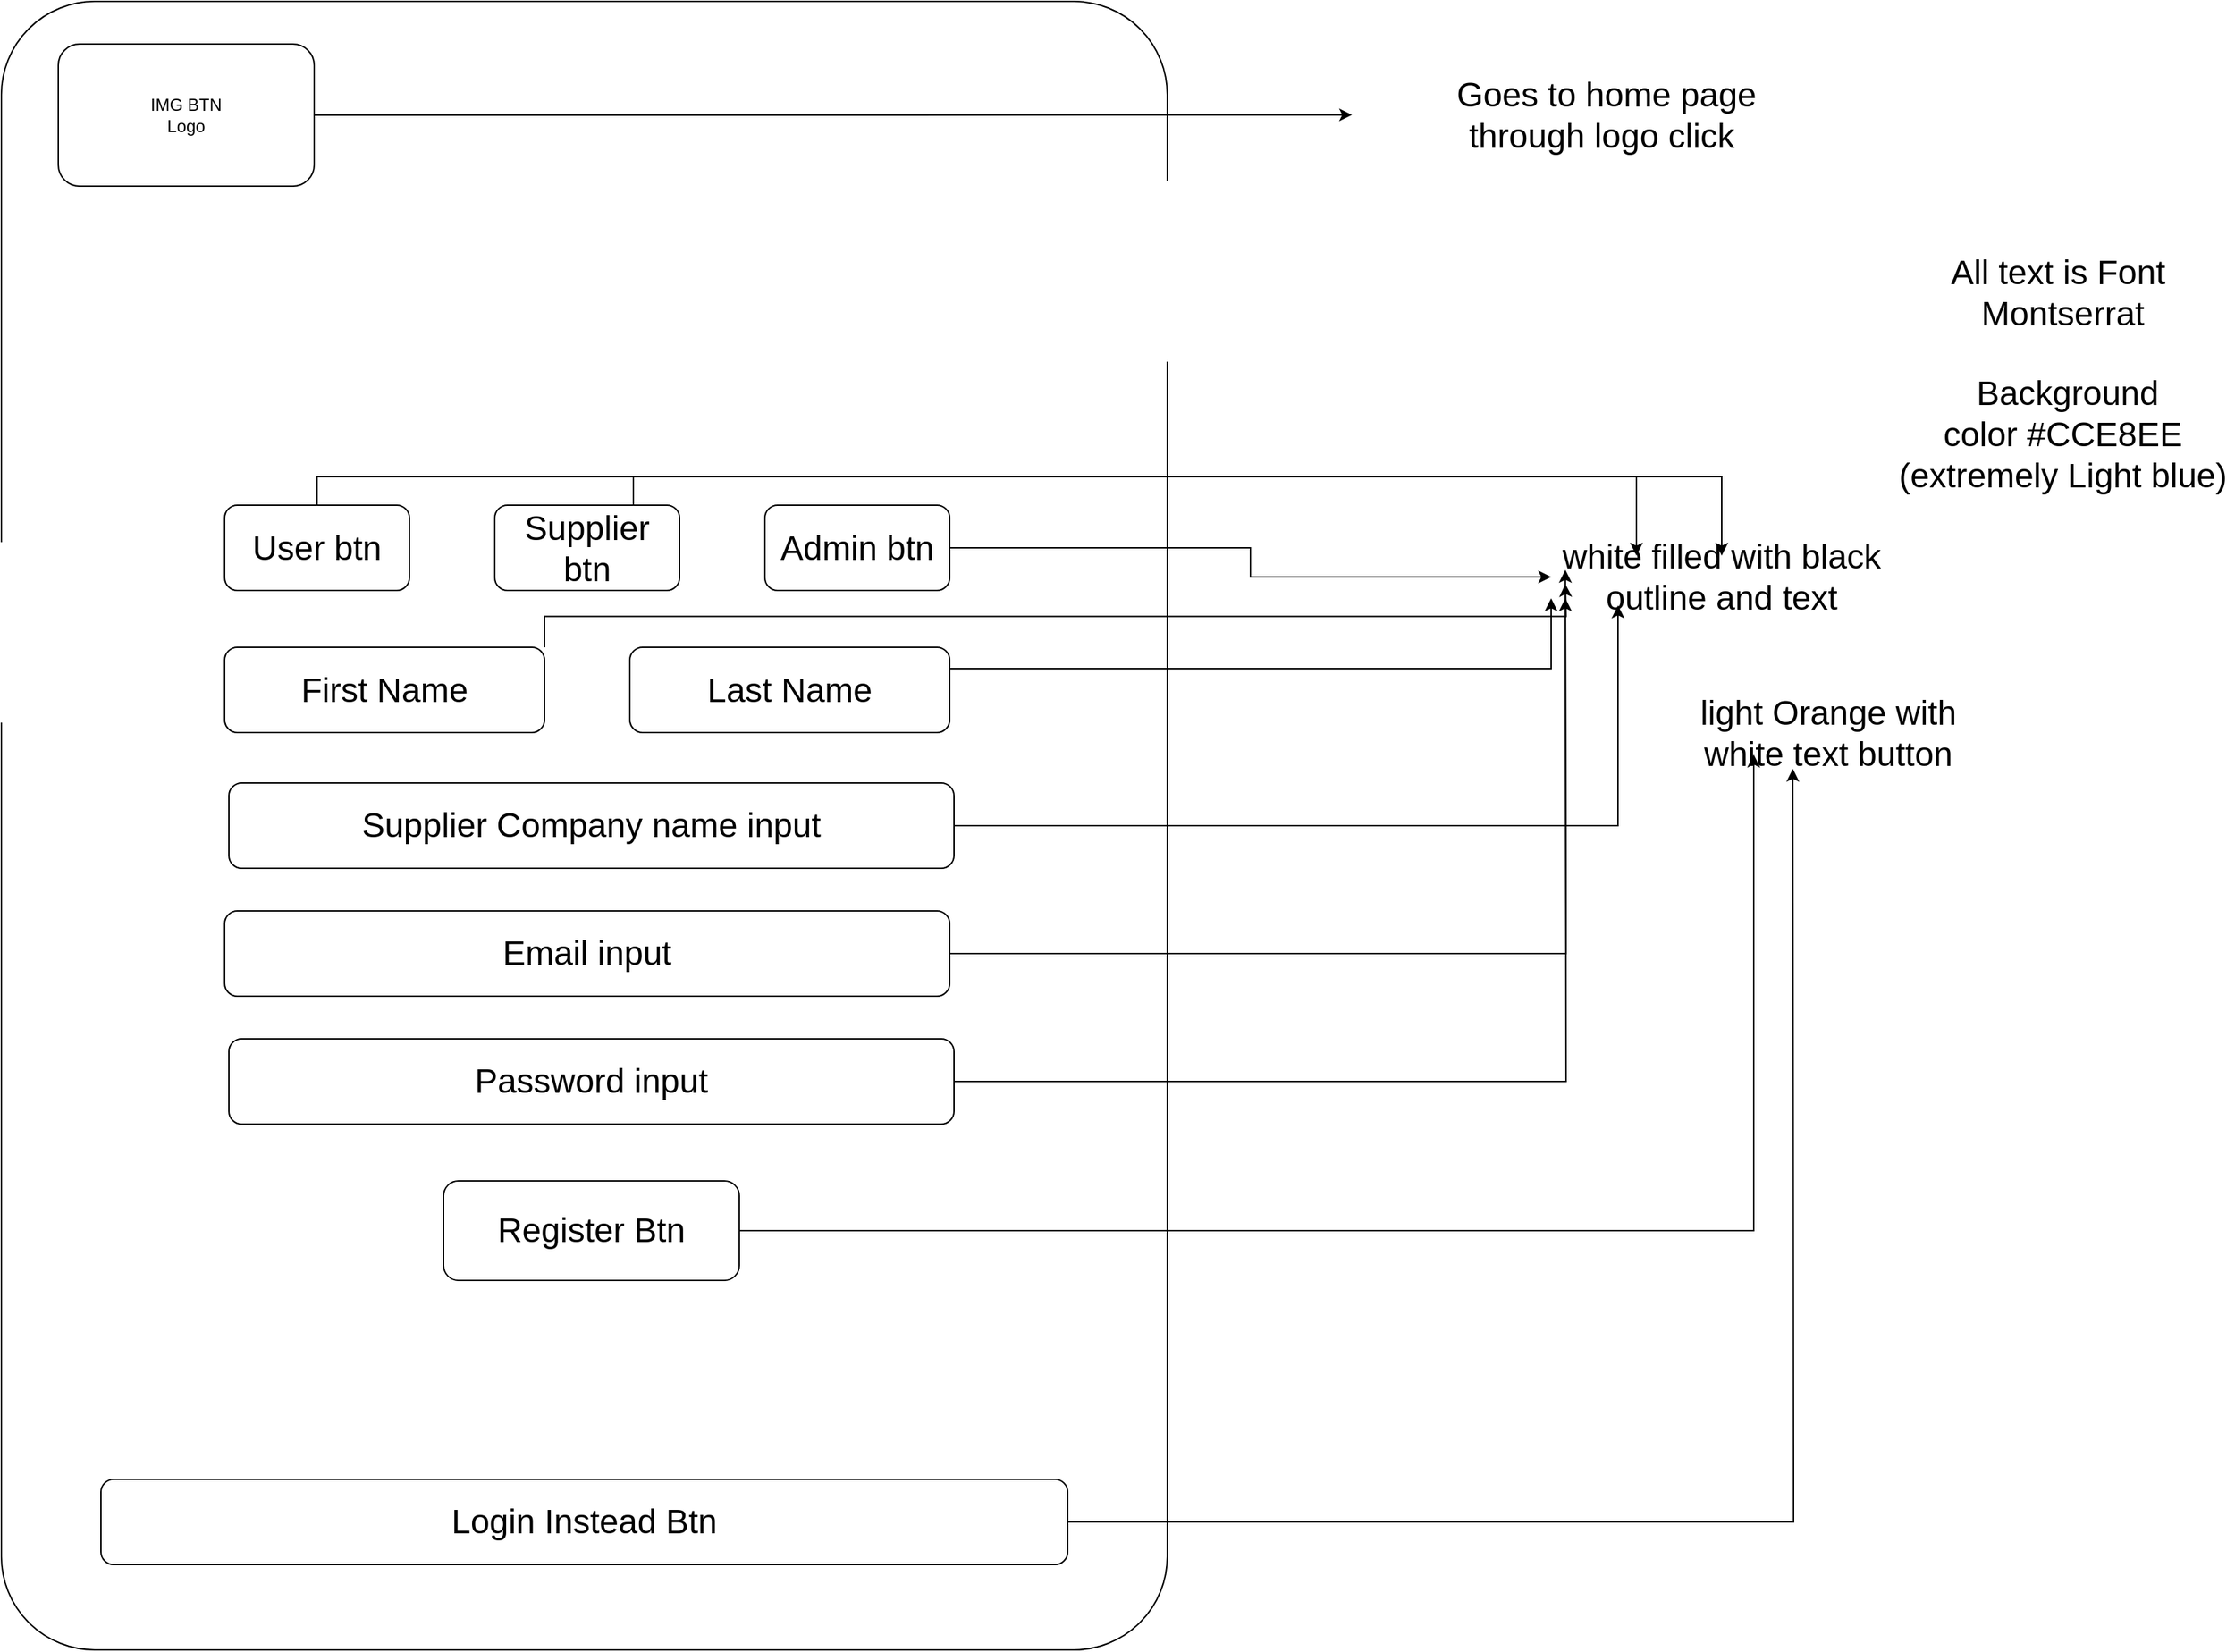 <mxfile version="24.0.7" type="device">
  <diagram name="Page-1" id="f1b7ffb7-ca1e-a977-7cf5-a751b3c06c05">
    <mxGraphModel dx="2206" dy="1135" grid="1" gridSize="10" guides="1" tooltips="1" connect="1" arrows="1" fold="1" page="1" pageScale="1" pageWidth="826" pageHeight="1169" background="none" math="0" shadow="0">
      <root>
        <mxCell id="0" />
        <mxCell id="1" parent="0" />
        <mxCell id="OR1jQChTx1EjwapNimjL-164" value="" style="rounded=1;whiteSpace=wrap;html=1;arcSize=8;" vertex="1" parent="1">
          <mxGeometry width="820" height="1160" as="geometry" />
        </mxCell>
        <mxCell id="OR1jQChTx1EjwapNimjL-165" value="&lt;font style=&quot;font-size: 24px;&quot;&gt;white filled with black outline and text&lt;/font&gt;" style="text;strokeColor=none;align=center;fillColor=none;html=1;verticalAlign=middle;whiteSpace=wrap;rounded=0;" vertex="1" parent="1">
          <mxGeometry x="1090" y="390" width="240" height="30" as="geometry" />
        </mxCell>
        <mxCell id="OR1jQChTx1EjwapNimjL-166" style="edgeStyle=orthogonalEdgeStyle;rounded=0;orthogonalLoop=1;jettySize=auto;html=1;exitX=1;exitY=0.5;exitDx=0;exitDy=0;" edge="1" parent="1" source="OR1jQChTx1EjwapNimjL-167">
          <mxGeometry relative="1" as="geometry">
            <mxPoint x="1100" y="420" as="targetPoint" />
          </mxGeometry>
        </mxCell>
        <mxCell id="OR1jQChTx1EjwapNimjL-167" value="Password input" style="rounded=1;whiteSpace=wrap;html=1;fontSize=24;" vertex="1" parent="1">
          <mxGeometry x="160" y="730" width="510" height="60" as="geometry" />
        </mxCell>
        <mxCell id="OR1jQChTx1EjwapNimjL-168" style="edgeStyle=orthogonalEdgeStyle;rounded=0;orthogonalLoop=1;jettySize=auto;html=1;exitX=1;exitY=0.5;exitDx=0;exitDy=0;" edge="1" parent="1" source="OR1jQChTx1EjwapNimjL-169">
          <mxGeometry relative="1" as="geometry">
            <mxPoint x="1100" y="400" as="targetPoint" />
          </mxGeometry>
        </mxCell>
        <mxCell id="OR1jQChTx1EjwapNimjL-169" value="Email input" style="rounded=1;whiteSpace=wrap;html=1;fontSize=24;" vertex="1" parent="1">
          <mxGeometry x="157" y="640" width="510" height="60" as="geometry" />
        </mxCell>
        <mxCell id="OR1jQChTx1EjwapNimjL-170" style="edgeStyle=orthogonalEdgeStyle;rounded=0;orthogonalLoop=1;jettySize=auto;html=1;exitX=1;exitY=0.5;exitDx=0;exitDy=0;" edge="1" parent="1" source="OR1jQChTx1EjwapNimjL-171">
          <mxGeometry relative="1" as="geometry">
            <mxPoint x="950" y="79.818" as="targetPoint" />
          </mxGeometry>
        </mxCell>
        <mxCell id="OR1jQChTx1EjwapNimjL-171" value="IMG BTN&lt;div&gt;Logo&lt;/div&gt;" style="rounded=1;whiteSpace=wrap;html=1;" vertex="1" parent="1">
          <mxGeometry x="40" y="30" width="180" height="100" as="geometry" />
        </mxCell>
        <mxCell id="OR1jQChTx1EjwapNimjL-172" value="&lt;font style=&quot;font-size: 24px;&quot;&gt;Goes to home page through logo click&amp;nbsp;&lt;/font&gt;" style="text;html=1;align=center;verticalAlign=middle;whiteSpace=wrap;rounded=0;" vertex="1" parent="1">
          <mxGeometry x="1019" y="65" width="220" height="30" as="geometry" />
        </mxCell>
        <mxCell id="OR1jQChTx1EjwapNimjL-173" style="edgeStyle=orthogonalEdgeStyle;rounded=0;orthogonalLoop=1;jettySize=auto;html=1;exitX=1;exitY=0.5;exitDx=0;exitDy=0;" edge="1" parent="1" source="OR1jQChTx1EjwapNimjL-174">
          <mxGeometry relative="1" as="geometry">
            <mxPoint x="1260.0" y="540" as="targetPoint" />
          </mxGeometry>
        </mxCell>
        <mxCell id="OR1jQChTx1EjwapNimjL-174" value="&lt;font style=&quot;font-size: 24px;&quot;&gt;Login Instead Btn&lt;/font&gt;" style="rounded=1;whiteSpace=wrap;html=1;" vertex="1" parent="1">
          <mxGeometry x="70" y="1040" width="680" height="60" as="geometry" />
        </mxCell>
        <mxCell id="OR1jQChTx1EjwapNimjL-175" value="&lt;font style=&quot;font-size: 24px;&quot;&gt;light Orange with white text button&lt;/font&gt;" style="text;strokeColor=none;align=center;fillColor=none;html=1;verticalAlign=middle;whiteSpace=wrap;rounded=0;" vertex="1" parent="1">
          <mxGeometry x="1180" y="500" width="210" height="30" as="geometry" />
        </mxCell>
        <mxCell id="OR1jQChTx1EjwapNimjL-176" style="edgeStyle=orthogonalEdgeStyle;rounded=0;orthogonalLoop=1;jettySize=auto;html=1;exitX=0.5;exitY=0;exitDx=0;exitDy=0;entryX=0.5;entryY=0;entryDx=0;entryDy=0;" edge="1" parent="1" source="OR1jQChTx1EjwapNimjL-177" target="OR1jQChTx1EjwapNimjL-165">
          <mxGeometry relative="1" as="geometry" />
        </mxCell>
        <mxCell id="OR1jQChTx1EjwapNimjL-177" value="User btn" style="rounded=1;whiteSpace=wrap;html=1;fontSize=24;" vertex="1" parent="1">
          <mxGeometry x="157" y="354.5" width="130" height="60" as="geometry" />
        </mxCell>
        <mxCell id="OR1jQChTx1EjwapNimjL-178" style="edgeStyle=orthogonalEdgeStyle;rounded=0;orthogonalLoop=1;jettySize=auto;html=1;exitX=0.75;exitY=0;exitDx=0;exitDy=0;entryX=0.25;entryY=0;entryDx=0;entryDy=0;" edge="1" parent="1" source="OR1jQChTx1EjwapNimjL-179" target="OR1jQChTx1EjwapNimjL-165">
          <mxGeometry relative="1" as="geometry" />
        </mxCell>
        <mxCell id="OR1jQChTx1EjwapNimjL-179" value="Supplier btn" style="rounded=1;whiteSpace=wrap;html=1;fontSize=24;" vertex="1" parent="1">
          <mxGeometry x="347" y="354.5" width="130" height="60" as="geometry" />
        </mxCell>
        <mxCell id="OR1jQChTx1EjwapNimjL-180" style="edgeStyle=orthogonalEdgeStyle;rounded=0;orthogonalLoop=1;jettySize=auto;html=1;exitX=1;exitY=0.5;exitDx=0;exitDy=0;entryX=0;entryY=0.5;entryDx=0;entryDy=0;" edge="1" parent="1" source="OR1jQChTx1EjwapNimjL-181" target="OR1jQChTx1EjwapNimjL-165">
          <mxGeometry relative="1" as="geometry" />
        </mxCell>
        <mxCell id="OR1jQChTx1EjwapNimjL-181" value="Admin btn" style="rounded=1;whiteSpace=wrap;html=1;fontSize=24;" vertex="1" parent="1">
          <mxGeometry x="537" y="354.5" width="130" height="60" as="geometry" />
        </mxCell>
        <mxCell id="OR1jQChTx1EjwapNimjL-182" style="edgeStyle=orthogonalEdgeStyle;rounded=0;orthogonalLoop=1;jettySize=auto;html=1;exitX=1;exitY=0;exitDx=0;exitDy=0;" edge="1" parent="1" source="OR1jQChTx1EjwapNimjL-183">
          <mxGeometry relative="1" as="geometry">
            <mxPoint x="1100" y="410" as="targetPoint" />
          </mxGeometry>
        </mxCell>
        <mxCell id="OR1jQChTx1EjwapNimjL-183" value="First Name" style="rounded=1;whiteSpace=wrap;html=1;fontSize=24;" vertex="1" parent="1">
          <mxGeometry x="157" y="454.5" width="225" height="60" as="geometry" />
        </mxCell>
        <mxCell id="OR1jQChTx1EjwapNimjL-184" style="edgeStyle=orthogonalEdgeStyle;rounded=0;orthogonalLoop=1;jettySize=auto;html=1;exitX=1;exitY=0.25;exitDx=0;exitDy=0;entryX=0;entryY=1;entryDx=0;entryDy=0;" edge="1" parent="1" source="OR1jQChTx1EjwapNimjL-185" target="OR1jQChTx1EjwapNimjL-165">
          <mxGeometry relative="1" as="geometry" />
        </mxCell>
        <mxCell id="OR1jQChTx1EjwapNimjL-185" value="Last Name" style="rounded=1;whiteSpace=wrap;html=1;fontSize=24;" vertex="1" parent="1">
          <mxGeometry x="442" y="454.5" width="225" height="60" as="geometry" />
        </mxCell>
        <mxCell id="OR1jQChTx1EjwapNimjL-186" style="edgeStyle=orthogonalEdgeStyle;rounded=0;orthogonalLoop=1;jettySize=auto;html=1;exitX=1;exitY=0.5;exitDx=0;exitDy=0;entryX=0.25;entryY=1;entryDx=0;entryDy=0;" edge="1" parent="1" source="OR1jQChTx1EjwapNimjL-187" target="OR1jQChTx1EjwapNimjL-175">
          <mxGeometry relative="1" as="geometry" />
        </mxCell>
        <mxCell id="OR1jQChTx1EjwapNimjL-187" value="&lt;span style=&quot;font-size: 24px;&quot;&gt;Register Btn&lt;/span&gt;" style="rounded=1;whiteSpace=wrap;html=1;" vertex="1" parent="1">
          <mxGeometry x="311" y="830" width="208" height="70" as="geometry" />
        </mxCell>
        <mxCell id="OR1jQChTx1EjwapNimjL-188" value="&lt;font style=&quot;font-size: 24px;&quot;&gt;&amp;nbsp;Background color&amp;nbsp;#CCE8EE (extremely Light blue)&lt;/font&gt;" style="text;strokeColor=none;align=center;fillColor=none;html=1;verticalAlign=middle;whiteSpace=wrap;rounded=0;" vertex="1" parent="1">
          <mxGeometry x="1330" y="240" width="240" height="130" as="geometry" />
        </mxCell>
        <mxCell id="OR1jQChTx1EjwapNimjL-189" value="&lt;font style=&quot;font-size: 24px;&quot;&gt;All text is Font&amp;nbsp;&lt;/font&gt;&lt;div&gt;&lt;font style=&quot;&quot;&gt;&lt;font style=&quot;font-size: 24px;&quot;&gt;Montserrat&lt;/font&gt;&lt;br&gt;&lt;/font&gt;&lt;/div&gt;" style="text;strokeColor=none;align=center;fillColor=none;html=1;verticalAlign=middle;whiteSpace=wrap;rounded=0;" vertex="1" parent="1">
          <mxGeometry x="1330" y="160" width="240" height="90" as="geometry" />
        </mxCell>
        <mxCell id="OR1jQChTx1EjwapNimjL-144" value="Supplier Company name input" style="rounded=1;whiteSpace=wrap;html=1;fontSize=24;" vertex="1" parent="1">
          <mxGeometry x="160" y="550" width="510" height="60" as="geometry" />
        </mxCell>
        <mxCell id="OR1jQChTx1EjwapNimjL-190" style="edgeStyle=orthogonalEdgeStyle;rounded=0;orthogonalLoop=1;jettySize=auto;html=1;exitX=1;exitY=0.5;exitDx=0;exitDy=0;entryX=0.196;entryY=1.167;entryDx=0;entryDy=0;entryPerimeter=0;" edge="1" parent="1" source="OR1jQChTx1EjwapNimjL-144" target="OR1jQChTx1EjwapNimjL-165">
          <mxGeometry relative="1" as="geometry" />
        </mxCell>
      </root>
    </mxGraphModel>
  </diagram>
</mxfile>
